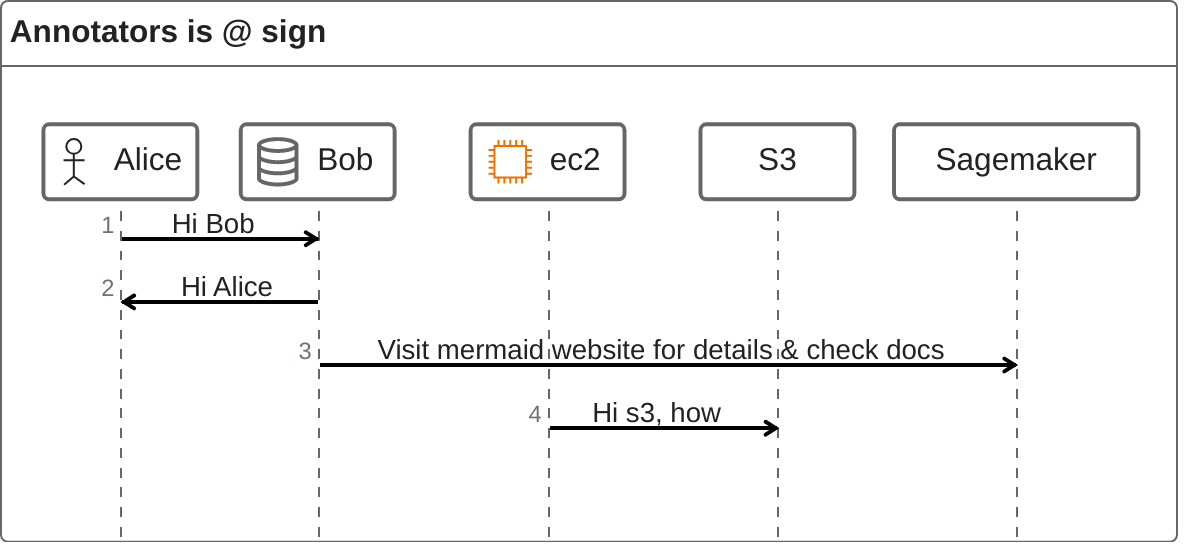 zenuml
    title Annotators is @ sign
    @Actor Alice
    @Database Bob

    //ec2, sagemaker and s3 declaration
    @ec2 ec2
    @s3 S3
    @sagemaker Sagemaker

    Alice->Bob: Hi Bob
    Bob->Alice: Hi Alice
    Bob->Sagemaker:Visit mermaid website for details & check docs
    ec2->S3: Hi s3, how